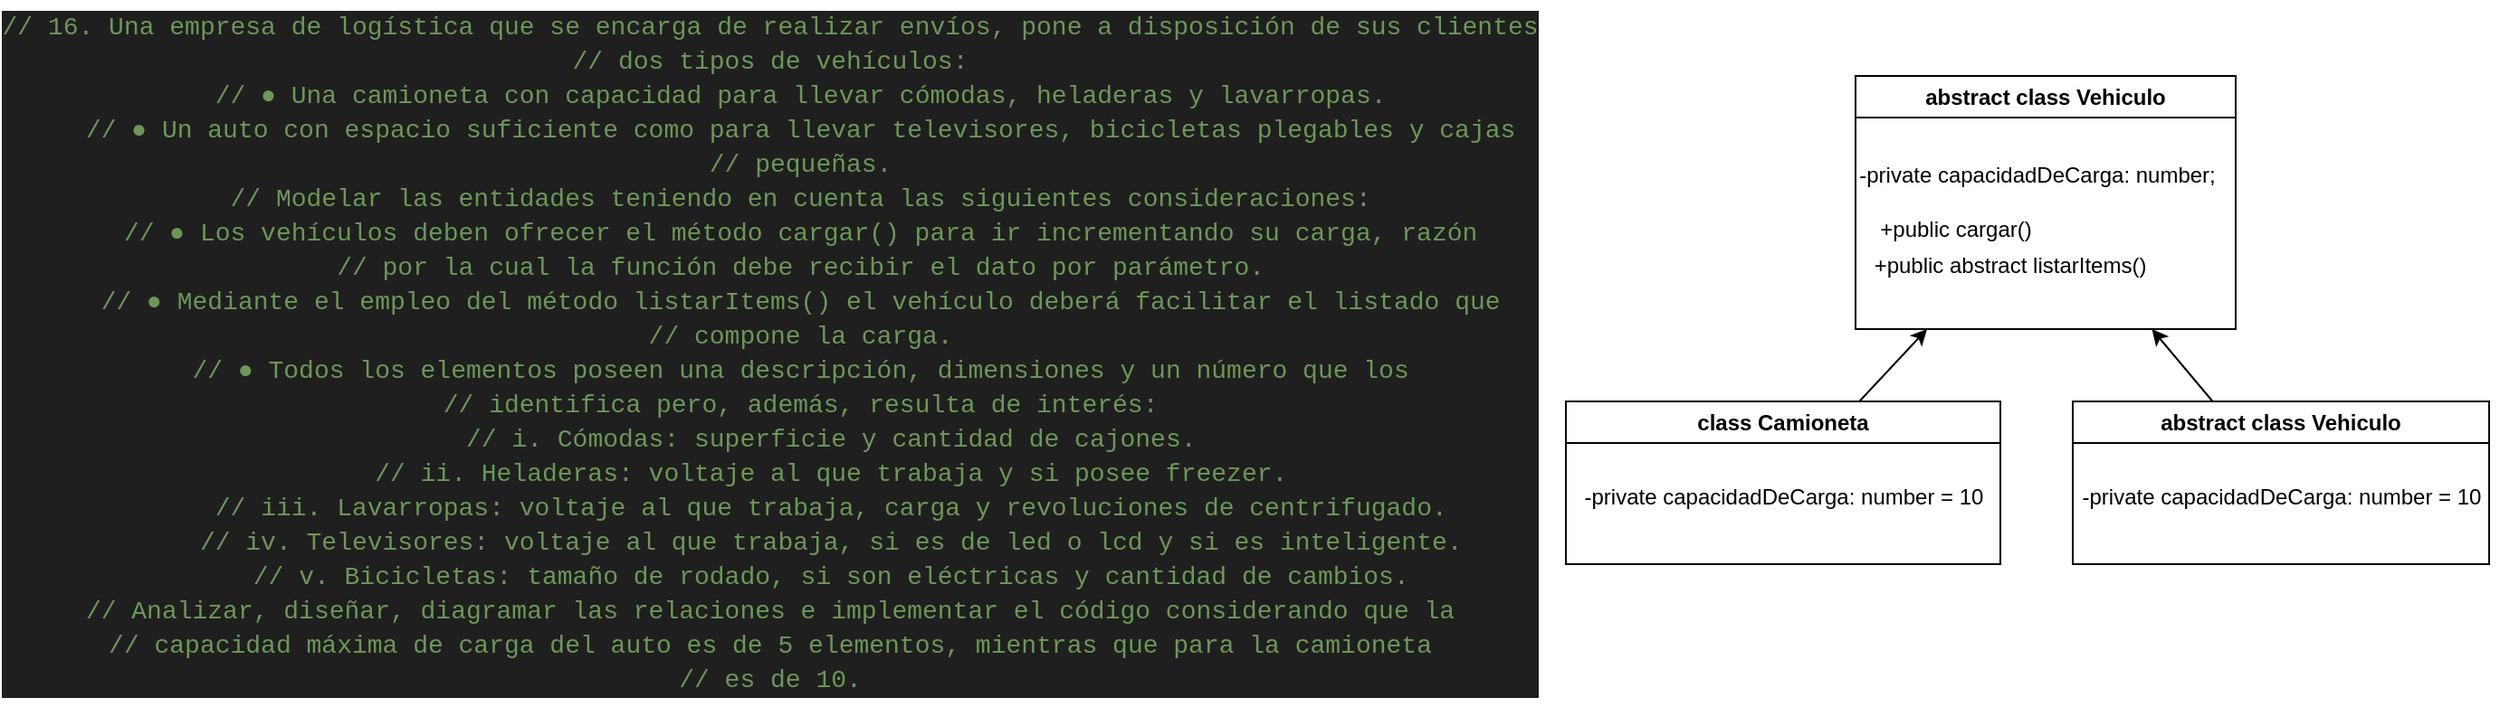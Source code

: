 <mxfile>
    <diagram id="bSgHyDToWagq5SatgIj_" name="Page-1">
        <mxGraphModel dx="2311" dy="1762" grid="1" gridSize="10" guides="1" tooltips="1" connect="1" arrows="1" fold="1" page="1" pageScale="1" pageWidth="850" pageHeight="1100" math="0" shadow="0">
            <root>
                <mxCell id="0"/>
                <mxCell id="1" parent="0"/>
                <mxCell id="2" value="&lt;div style=&quot;color: rgb(204, 204, 204); background-color: rgb(31, 31, 31); font-family: Consolas, &amp;quot;Courier New&amp;quot;, monospace; font-size: 14px; line-height: 19px; white-space-collapse: preserve;&quot;&gt;&lt;div&gt;&lt;span style=&quot;color: #6a9955;&quot;&gt;// 16. Una empresa de logística que se encarga de realizar envíos, pone a disposición de sus clientes&lt;/span&gt;&lt;/div&gt;&lt;div&gt;&lt;span style=&quot;color: #6a9955;&quot;&gt;// dos tipos de vehículos:&lt;/span&gt;&lt;/div&gt;&lt;div&gt;&lt;span style=&quot;color: #cccccc;&quot;&gt;&amp;nbsp; &amp;nbsp; &lt;/span&gt;&lt;span style=&quot;color: #6a9955;&quot;&gt;// ● Una camioneta con capacidad para llevar cómodas, heladeras y lavarropas.&lt;/span&gt;&lt;/div&gt;&lt;div&gt;&lt;span style=&quot;color: #cccccc;&quot;&gt;&amp;nbsp; &amp;nbsp; &lt;/span&gt;&lt;span style=&quot;color: #6a9955;&quot;&gt;// ● Un auto con espacio suficiente como para llevar televisores, bicicletas plegables y cajas&lt;/span&gt;&lt;/div&gt;&lt;div&gt;&lt;span style=&quot;color: #cccccc;&quot;&gt;&amp;nbsp; &amp;nbsp; &lt;/span&gt;&lt;span style=&quot;color: #6a9955;&quot;&gt;// pequeñas.&lt;/span&gt;&lt;/div&gt;&lt;div&gt;&lt;span style=&quot;color: #cccccc;&quot;&gt;&amp;nbsp; &amp;nbsp; &lt;/span&gt;&lt;span style=&quot;color: #6a9955;&quot;&gt;// Modelar las entidades teniendo en cuenta las siguientes consideraciones:&lt;/span&gt;&lt;/div&gt;&lt;div&gt;&lt;span style=&quot;color: #cccccc;&quot;&gt;&amp;nbsp; &amp;nbsp; &lt;/span&gt;&lt;span style=&quot;color: #6a9955;&quot;&gt;// ● Los vehículos deben ofrecer el método cargar() para ir incrementando su carga, razón&lt;/span&gt;&lt;/div&gt;&lt;div&gt;&lt;span style=&quot;color: #cccccc;&quot;&gt;&amp;nbsp; &amp;nbsp; &lt;/span&gt;&lt;span style=&quot;color: #6a9955;&quot;&gt;// por la cual la función debe recibir el dato por parámetro.&lt;/span&gt;&lt;/div&gt;&lt;div&gt;&lt;span style=&quot;color: #cccccc;&quot;&gt;&amp;nbsp; &amp;nbsp; &lt;/span&gt;&lt;span style=&quot;color: #6a9955;&quot;&gt;// ● Mediante el empleo del método listarItems() el vehículo deberá facilitar el listado que&lt;/span&gt;&lt;/div&gt;&lt;div&gt;&lt;span style=&quot;color: #cccccc;&quot;&gt;&amp;nbsp; &amp;nbsp; &lt;/span&gt;&lt;span style=&quot;color: #6a9955;&quot;&gt;// compone la carga.&lt;/span&gt;&lt;/div&gt;&lt;div&gt;&lt;span style=&quot;color: #cccccc;&quot;&gt;&amp;nbsp; &amp;nbsp; &lt;/span&gt;&lt;span style=&quot;color: #6a9955;&quot;&gt;// ● Todos los elementos poseen una descripción, dimensiones y un número que los&lt;/span&gt;&lt;/div&gt;&lt;div&gt;&lt;span style=&quot;color: #cccccc;&quot;&gt;&amp;nbsp; &amp;nbsp; &lt;/span&gt;&lt;span style=&quot;color: #6a9955;&quot;&gt;// identifica pero, además, resulta de interés:&lt;/span&gt;&lt;/div&gt;&lt;div&gt;&lt;span style=&quot;color: #cccccc;&quot;&gt;&amp;nbsp; &amp;nbsp; &amp;nbsp; &amp;nbsp; &lt;/span&gt;&lt;span style=&quot;color: #6a9955;&quot;&gt;// i. Cómodas: superficie y cantidad de cajones.&lt;/span&gt;&lt;/div&gt;&lt;div&gt;&lt;span style=&quot;color: #cccccc;&quot;&gt;&amp;nbsp; &amp;nbsp; &amp;nbsp; &amp;nbsp; &lt;/span&gt;&lt;span style=&quot;color: #6a9955;&quot;&gt;// ii. Heladeras: voltaje al que trabaja y si posee freezer.&lt;/span&gt;&lt;/div&gt;&lt;div&gt;&lt;span style=&quot;color: #cccccc;&quot;&gt;&amp;nbsp; &amp;nbsp; &amp;nbsp; &amp;nbsp; &lt;/span&gt;&lt;span style=&quot;color: #6a9955;&quot;&gt;// iii. Lavarropas: voltaje al que trabaja, carga y revoluciones de centrifugado.&lt;/span&gt;&lt;/div&gt;&lt;div&gt;&lt;span style=&quot;color: #cccccc;&quot;&gt;&amp;nbsp; &amp;nbsp; &amp;nbsp; &amp;nbsp; &lt;/span&gt;&lt;span style=&quot;color: #6a9955;&quot;&gt;// iv. Televisores: voltaje al que trabaja, si es de led o lcd y si es inteligente.&lt;/span&gt;&lt;/div&gt;&lt;div&gt;&lt;span style=&quot;color: #cccccc;&quot;&gt;&amp;nbsp; &amp;nbsp; &amp;nbsp; &amp;nbsp; &lt;/span&gt;&lt;span style=&quot;color: #6a9955;&quot;&gt;// v. Bicicletas: tamaño de rodado, si son eléctricas y cantidad de cambios.&lt;/span&gt;&lt;/div&gt;&lt;div&gt;&lt;span style=&quot;color: #6a9955;&quot;&gt;// Analizar, diseñar, diagramar las relaciones e implementar el código considerando que la&lt;/span&gt;&lt;/div&gt;&lt;div&gt;&lt;span style=&quot;color: #6a9955;&quot;&gt;// capacidad máxima de carga del auto es de 5 elementos, mientras que para la camioneta&lt;/span&gt;&lt;/div&gt;&lt;div&gt;&lt;span style=&quot;color: #6a9955;&quot;&gt;// es de 10.&lt;/span&gt;&lt;/div&gt;&lt;/div&gt;" style="text;html=1;align=center;verticalAlign=middle;resizable=0;points=[];autosize=1;strokeColor=none;fillColor=none;" vertex="1" parent="1">
                    <mxGeometry x="-130" y="-72" width="800" height="390" as="geometry"/>
                </mxCell>
                <mxCell id="3" value="abstract class Vehiculo" style="swimlane;whiteSpace=wrap;html=1;" vertex="1" parent="1">
                    <mxGeometry x="870" y="-30" width="210" height="140" as="geometry"/>
                </mxCell>
                <mxCell id="4" value="+public abstract listarItems()" style="text;html=1;align=center;verticalAlign=middle;resizable=0;points=[];autosize=1;strokeColor=none;fillColor=none;" vertex="1" parent="3">
                    <mxGeometry y="90" width="170" height="30" as="geometry"/>
                </mxCell>
                <mxCell id="6" value="+public cargar()" style="text;html=1;align=center;verticalAlign=middle;resizable=0;points=[];autosize=1;strokeColor=none;fillColor=none;" vertex="1" parent="3">
                    <mxGeometry y="70" width="110" height="30" as="geometry"/>
                </mxCell>
                <mxCell id="16" value="-private capacidadDeCarga: number;" style="text;html=1;align=center;verticalAlign=middle;resizable=0;points=[];autosize=1;strokeColor=none;fillColor=none;" vertex="1" parent="3">
                    <mxGeometry x="-10" y="40" width="220" height="30" as="geometry"/>
                </mxCell>
                <mxCell id="18" style="edgeStyle=none;html=1;" edge="1" parent="1" source="7" target="3">
                    <mxGeometry relative="1" as="geometry"/>
                </mxCell>
                <mxCell id="7" value="class Camioneta" style="swimlane;whiteSpace=wrap;html=1;" vertex="1" parent="1">
                    <mxGeometry x="710" y="150" width="240" height="90" as="geometry"/>
                </mxCell>
                <mxCell id="13" value="-private capacidadDeCarga: number = 10" style="text;html=1;align=center;verticalAlign=middle;resizable=0;points=[];autosize=1;strokeColor=none;fillColor=none;" vertex="1" parent="7">
                    <mxGeometry y="38" width="240" height="30" as="geometry"/>
                </mxCell>
                <mxCell id="17" style="edgeStyle=none;html=1;" edge="1" parent="1" source="10" target="3">
                    <mxGeometry relative="1" as="geometry"/>
                </mxCell>
                <mxCell id="10" value="abstract class Vehiculo" style="swimlane;whiteSpace=wrap;html=1;" vertex="1" parent="1">
                    <mxGeometry x="990" y="150" width="230" height="90" as="geometry"/>
                </mxCell>
                <mxCell id="14" value="-private capacidadDeCarga: number = 10" style="text;html=1;align=center;verticalAlign=middle;resizable=0;points=[];autosize=1;strokeColor=none;fillColor=none;" vertex="1" parent="10">
                    <mxGeometry x="-5" y="38" width="240" height="30" as="geometry"/>
                </mxCell>
            </root>
        </mxGraphModel>
    </diagram>
</mxfile>